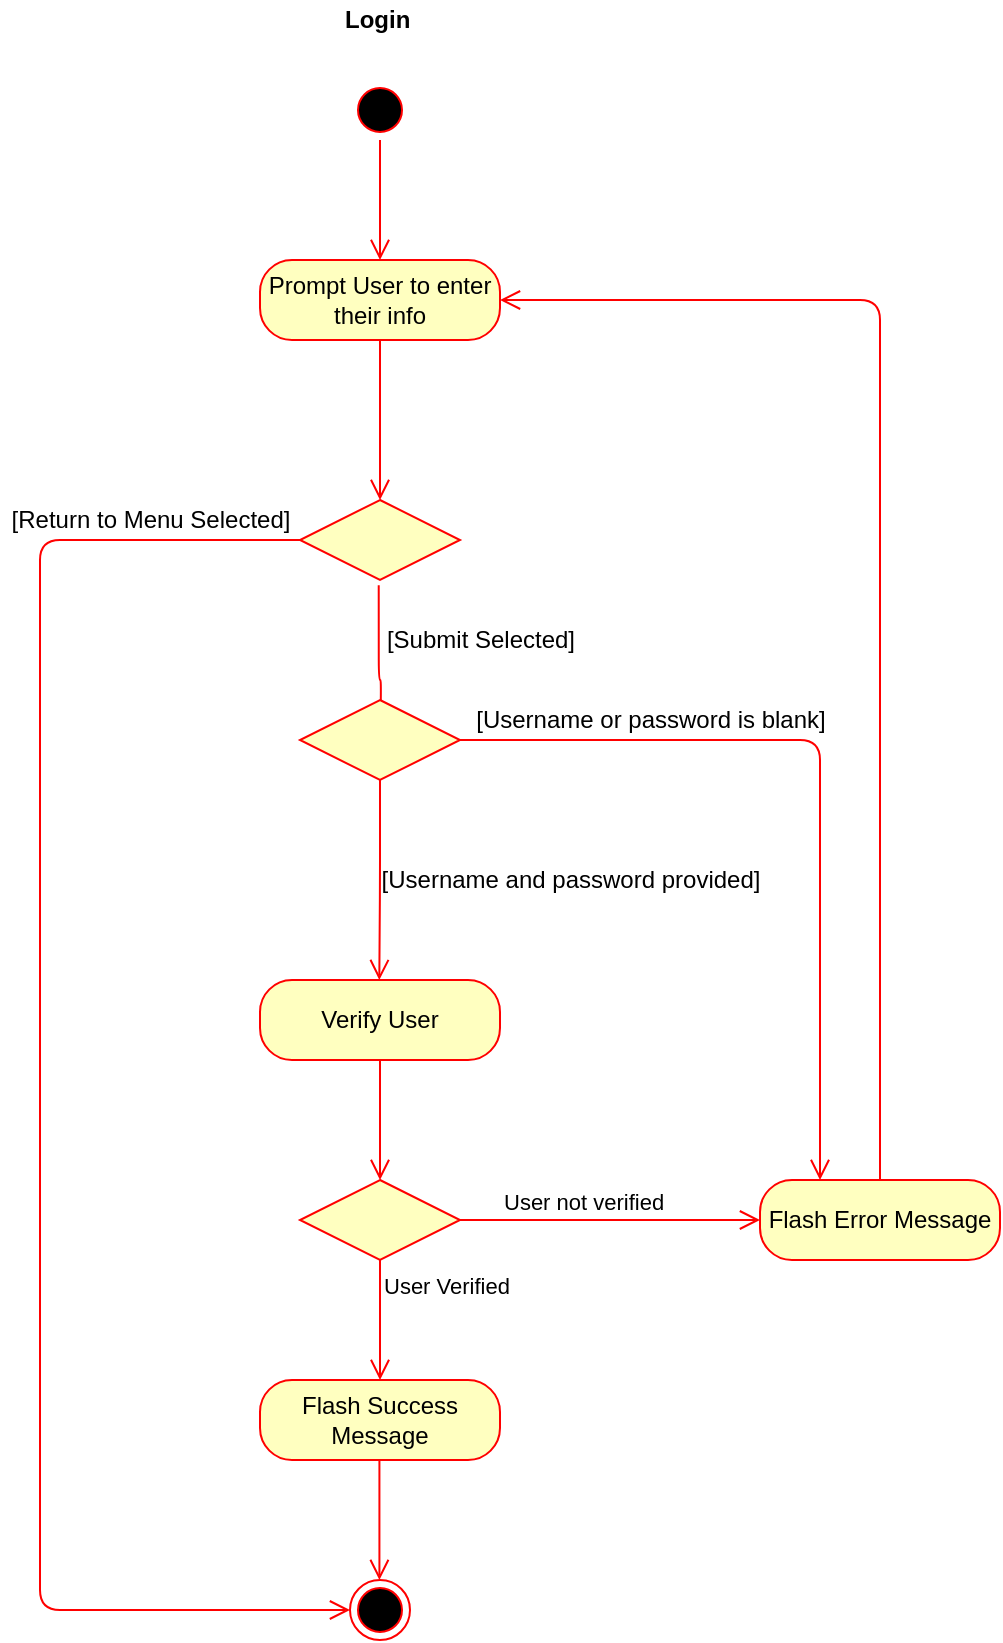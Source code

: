 <mxfile version="13.7.9" type="device"><diagram id="ksMxzgnsg-vKW8vX5p99" name="Page-1"><mxGraphModel dx="703" dy="809" grid="1" gridSize="10" guides="1" tooltips="1" connect="1" arrows="1" fold="1" page="1" pageScale="1" pageWidth="1100" pageHeight="850" math="0" shadow="0"><root><mxCell id="0"/><mxCell id="1" parent="0"/><mxCell id="QQR1-E6bEhGEc-oXyB9f-3" value="" style="ellipse;html=1;shape=startState;fillColor=#000000;strokeColor=#ff0000;" parent="1" vertex="1"><mxGeometry x="315" y="50" width="30" height="30" as="geometry"/></mxCell><mxCell id="QQR1-E6bEhGEc-oXyB9f-4" value="" style="edgeStyle=orthogonalEdgeStyle;html=1;verticalAlign=bottom;endArrow=open;endSize=8;strokeColor=#ff0000;" parent="1" source="QQR1-E6bEhGEc-oXyB9f-3" edge="1"><mxGeometry relative="1" as="geometry"><mxPoint x="330" y="140" as="targetPoint"/></mxGeometry></mxCell><mxCell id="QQR1-E6bEhGEc-oXyB9f-5" value="Prompt User to enter their info" style="rounded=1;whiteSpace=wrap;html=1;arcSize=40;fontColor=#000000;fillColor=#ffffc0;strokeColor=#ff0000;" parent="1" vertex="1"><mxGeometry x="270" y="140" width="120" height="40" as="geometry"/></mxCell><mxCell id="QQR1-E6bEhGEc-oXyB9f-6" value="" style="edgeStyle=orthogonalEdgeStyle;html=1;verticalAlign=bottom;endArrow=open;endSize=8;strokeColor=#ff0000;entryX=0.5;entryY=0;entryDx=0;entryDy=0;" parent="1" source="QQR1-E6bEhGEc-oXyB9f-5" edge="1" target="eQfmhNTBLDZ_6ELGDQb6-10"><mxGeometry relative="1" as="geometry"><mxPoint x="330" y="240" as="targetPoint"/></mxGeometry></mxCell><mxCell id="QQR1-E6bEhGEc-oXyB9f-13" value="" style="edgeStyle=orthogonalEdgeStyle;html=1;verticalAlign=bottom;endArrow=open;endSize=8;strokeColor=#ff0000;" parent="1" edge="1"><mxGeometry relative="1" as="geometry"><mxPoint x="329.66" y="500" as="targetPoint"/><mxPoint x="330" y="400" as="sourcePoint"/><Array as="points"><mxPoint x="330" y="450"/></Array></mxGeometry></mxCell><mxCell id="QQR1-E6bEhGEc-oXyB9f-15" value="Verify User" style="rounded=1;whiteSpace=wrap;html=1;arcSize=40;fontColor=#000000;fillColor=#ffffc0;strokeColor=#ff0000;" parent="1" vertex="1"><mxGeometry x="270" y="500" width="120" height="40" as="geometry"/></mxCell><mxCell id="QQR1-E6bEhGEc-oXyB9f-16" value="" style="edgeStyle=orthogonalEdgeStyle;html=1;verticalAlign=bottom;endArrow=open;endSize=8;strokeColor=#ff0000;" parent="1" source="QQR1-E6bEhGEc-oXyB9f-15" edge="1"><mxGeometry relative="1" as="geometry"><mxPoint x="330" y="600" as="targetPoint"/></mxGeometry></mxCell><mxCell id="QQR1-E6bEhGEc-oXyB9f-17" value="&lt;b&gt;Login&lt;/b&gt;&amp;nbsp;" style="text;html=1;align=center;verticalAlign=middle;resizable=0;points=[];autosize=1;" parent="1" vertex="1"><mxGeometry x="305" y="10" width="50" height="20" as="geometry"/></mxCell><mxCell id="QQR1-E6bEhGEc-oXyB9f-20" value="" style="rhombus;whiteSpace=wrap;html=1;fillColor=#ffffc0;strokeColor=#ff0000;" parent="1" vertex="1"><mxGeometry x="290" y="600" width="80" height="40" as="geometry"/></mxCell><mxCell id="QQR1-E6bEhGEc-oXyB9f-21" value="User not verified" style="edgeStyle=orthogonalEdgeStyle;html=1;align=left;verticalAlign=bottom;endArrow=open;endSize=8;strokeColor=#ff0000;entryX=0;entryY=0.5;entryDx=0;entryDy=0;" parent="1" source="QQR1-E6bEhGEc-oXyB9f-20" target="QQR1-E6bEhGEc-oXyB9f-27" edge="1"><mxGeometry x="-0.733" relative="1" as="geometry"><mxPoint x="470" y="620" as="targetPoint"/><mxPoint as="offset"/></mxGeometry></mxCell><mxCell id="QQR1-E6bEhGEc-oXyB9f-22" value="User Verified" style="edgeStyle=orthogonalEdgeStyle;html=1;align=left;verticalAlign=top;endArrow=open;endSize=8;strokeColor=#ff0000;" parent="1" source="QQR1-E6bEhGEc-oXyB9f-20" edge="1"><mxGeometry x="-1" relative="1" as="geometry"><mxPoint x="330" y="700" as="targetPoint"/></mxGeometry></mxCell><mxCell id="QQR1-E6bEhGEc-oXyB9f-24" value="Flash Success Message" style="rounded=1;whiteSpace=wrap;html=1;arcSize=40;fontColor=#000000;fillColor=#ffffc0;strokeColor=#ff0000;" parent="1" vertex="1"><mxGeometry x="270" y="700" width="120" height="40" as="geometry"/></mxCell><mxCell id="QQR1-E6bEhGEc-oXyB9f-25" value="" style="ellipse;html=1;shape=endState;fillColor=#000000;strokeColor=#ff0000;" parent="1" vertex="1"><mxGeometry x="315" y="800" width="30" height="30" as="geometry"/></mxCell><mxCell id="QQR1-E6bEhGEc-oXyB9f-26" value="" style="edgeStyle=orthogonalEdgeStyle;html=1;verticalAlign=bottom;endArrow=open;endSize=8;strokeColor=#ff0000;" parent="1" edge="1"><mxGeometry relative="1" as="geometry"><mxPoint x="329.71" y="800" as="targetPoint"/><mxPoint x="329.71" y="740" as="sourcePoint"/></mxGeometry></mxCell><mxCell id="QQR1-E6bEhGEc-oXyB9f-30" style="edgeStyle=orthogonalEdgeStyle;orthogonalLoop=1;jettySize=auto;html=1;entryX=1;entryY=0.5;entryDx=0;entryDy=0;endArrow=open;endSize=8;strokeColor=#ff0000;align=left;exitX=0.5;exitY=0;exitDx=0;exitDy=0;" parent="1" source="QQR1-E6bEhGEc-oXyB9f-27" target="QQR1-E6bEhGEc-oXyB9f-5" edge="1"><mxGeometry relative="1" as="geometry"><Array as="points"><mxPoint x="580" y="160"/></Array><mxPoint x="390" y="260" as="targetPoint"/></mxGeometry></mxCell><mxCell id="QQR1-E6bEhGEc-oXyB9f-27" value="Flash Error Message" style="rounded=1;whiteSpace=wrap;html=1;arcSize=40;fontColor=#000000;fillColor=#ffffc0;strokeColor=#ff0000;" parent="1" vertex="1"><mxGeometry x="520" y="600" width="120" height="40" as="geometry"/></mxCell><mxCell id="eQfmhNTBLDZ_6ELGDQb6-10" value="" style="rhombus;whiteSpace=wrap;html=1;fillColor=#ffffc0;strokeColor=#ff0000;" vertex="1" parent="1"><mxGeometry x="290" y="260" width="80" height="40" as="geometry"/></mxCell><mxCell id="eQfmhNTBLDZ_6ELGDQb6-16" value="" style="edgeStyle=orthogonalEdgeStyle;html=1;verticalAlign=bottom;endArrow=open;endSize=8;strokeColor=#ff0000;exitX=0;exitY=0.5;exitDx=0;exitDy=0;entryX=0;entryY=0.5;entryDx=0;entryDy=0;" edge="1" parent="1" source="eQfmhNTBLDZ_6ELGDQb6-10" target="QQR1-E6bEhGEc-oXyB9f-25"><mxGeometry relative="1" as="geometry"><mxPoint x="170" y="451.748" as="targetPoint"/><mxPoint x="410" y="300" as="sourcePoint"/><Array as="points"><mxPoint x="160" y="280"/><mxPoint x="160" y="815"/></Array></mxGeometry></mxCell><mxCell id="eQfmhNTBLDZ_6ELGDQb6-17" value="[Return to Menu Selected]" style="text;html=1;align=center;verticalAlign=middle;resizable=0;points=[];autosize=1;" vertex="1" parent="1"><mxGeometry x="140" y="260" width="150" height="20" as="geometry"/></mxCell><mxCell id="eQfmhNTBLDZ_6ELGDQb6-18" value="" style="edgeStyle=orthogonalEdgeStyle;html=1;verticalAlign=bottom;endArrow=open;endSize=8;strokeColor=#ff0000;exitX=0.492;exitY=1.067;exitDx=0;exitDy=0;exitPerimeter=0;" edge="1" parent="1" source="eQfmhNTBLDZ_6ELGDQb6-10"><mxGeometry relative="1" as="geometry"><mxPoint x="330" y="400" as="targetPoint"/><mxPoint x="329.83" y="380" as="sourcePoint"/></mxGeometry></mxCell><mxCell id="eQfmhNTBLDZ_6ELGDQb6-19" value="[Submit Selected]" style="text;html=1;align=center;verticalAlign=middle;resizable=0;points=[];autosize=1;" vertex="1" parent="1"><mxGeometry x="325" y="320" width="110" height="20" as="geometry"/></mxCell><mxCell id="eQfmhNTBLDZ_6ELGDQb6-20" value="" style="rhombus;whiteSpace=wrap;html=1;fillColor=#ffffc0;strokeColor=#ff0000;" vertex="1" parent="1"><mxGeometry x="290" y="360" width="80" height="40" as="geometry"/></mxCell><mxCell id="eQfmhNTBLDZ_6ELGDQb6-21" value="" style="edgeStyle=orthogonalEdgeStyle;html=1;verticalAlign=bottom;endArrow=open;endSize=8;strokeColor=#ff0000;exitX=1;exitY=0.5;exitDx=0;exitDy=0;entryX=0.25;entryY=0;entryDx=0;entryDy=0;" edge="1" parent="1" source="eQfmhNTBLDZ_6ELGDQb6-20" target="QQR1-E6bEhGEc-oXyB9f-27"><mxGeometry relative="1" as="geometry"><mxPoint x="340" y="510" as="targetPoint"/><mxPoint x="340" y="450" as="sourcePoint"/></mxGeometry></mxCell><mxCell id="eQfmhNTBLDZ_6ELGDQb6-22" value="[Username or password is blank]" style="text;html=1;align=center;verticalAlign=middle;resizable=0;points=[];autosize=1;" vertex="1" parent="1"><mxGeometry x="370" y="360" width="190" height="20" as="geometry"/></mxCell><mxCell id="eQfmhNTBLDZ_6ELGDQb6-23" value="[Username and password provided]" style="text;html=1;align=center;verticalAlign=middle;resizable=0;points=[];autosize=1;" vertex="1" parent="1"><mxGeometry x="325" y="440" width="200" height="20" as="geometry"/></mxCell></root></mxGraphModel></diagram></mxfile>